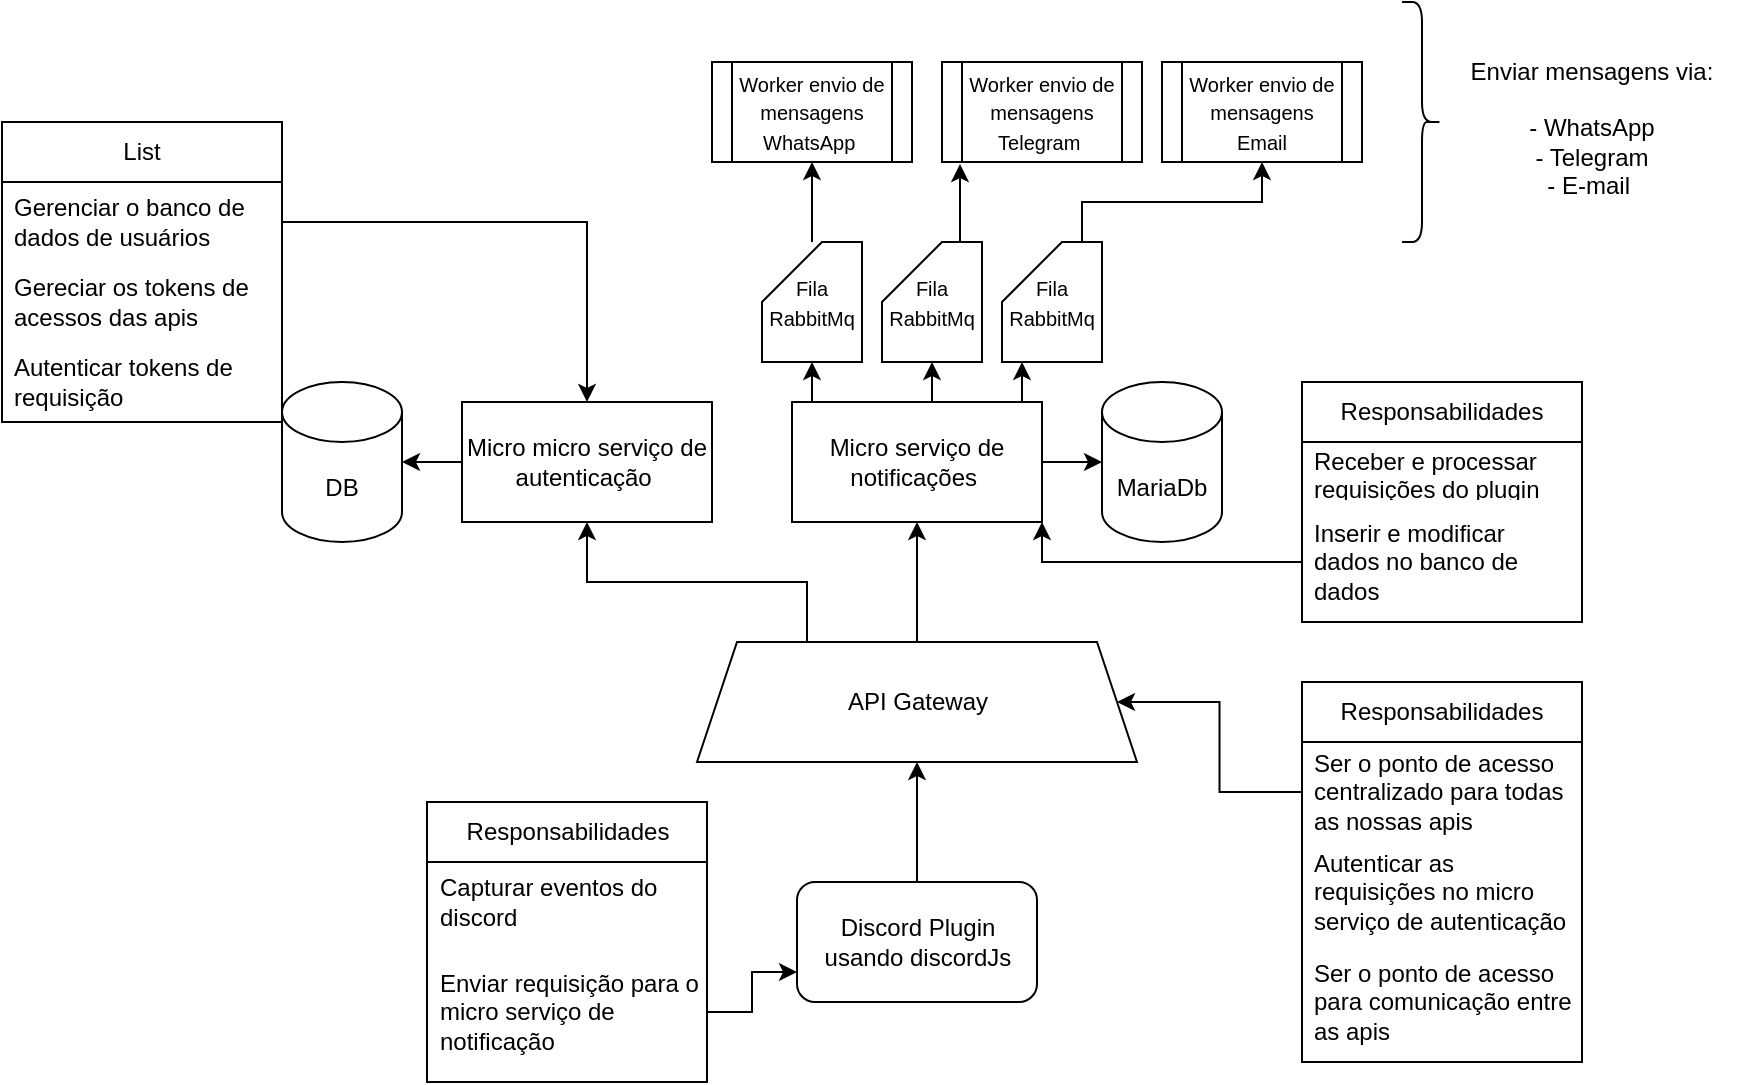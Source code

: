 <mxfile version="24.7.17">
  <diagram name="Page-1" id="2aty4bmN-_ZIGrIbJCNe">
    <mxGraphModel dx="2268" dy="819" grid="1" gridSize="10" guides="1" tooltips="1" connect="1" arrows="1" fold="1" page="1" pageScale="1" pageWidth="850" pageHeight="1100" math="0" shadow="0">
      <root>
        <mxCell id="0" />
        <mxCell id="1" parent="0" />
        <mxCell id="3mUiZ1_jekCTY81mKMmy-31" style="edgeStyle=orthogonalEdgeStyle;rounded=0;orthogonalLoop=1;jettySize=auto;html=1;exitX=0.5;exitY=0;exitDx=0;exitDy=0;entryX=0.5;entryY=1;entryDx=0;entryDy=0;" edge="1" parent="1" source="3mUiZ1_jekCTY81mKMmy-2" target="3mUiZ1_jekCTY81mKMmy-29">
          <mxGeometry relative="1" as="geometry" />
        </mxCell>
        <mxCell id="3mUiZ1_jekCTY81mKMmy-2" value="Discord Plugin usando discordJs" style="rounded=1;whiteSpace=wrap;html=1;" vertex="1" parent="1">
          <mxGeometry x="237.5" y="480" width="120" height="60" as="geometry" />
        </mxCell>
        <mxCell id="3mUiZ1_jekCTY81mKMmy-3" style="edgeStyle=orthogonalEdgeStyle;rounded=0;orthogonalLoop=1;jettySize=auto;html=1;" edge="1" parent="1" source="3mUiZ1_jekCTY81mKMmy-4" target="3mUiZ1_jekCTY81mKMmy-5">
          <mxGeometry relative="1" as="geometry">
            <mxPoint x="420" y="270" as="targetPoint" />
          </mxGeometry>
        </mxCell>
        <mxCell id="3mUiZ1_jekCTY81mKMmy-4" value="Micro serviço de notificações&amp;nbsp;" style="rounded=0;whiteSpace=wrap;html=1;" vertex="1" parent="1">
          <mxGeometry x="235" y="240" width="125" height="60" as="geometry" />
        </mxCell>
        <mxCell id="3mUiZ1_jekCTY81mKMmy-5" value="MariaDb" style="shape=cylinder3;whiteSpace=wrap;html=1;boundedLbl=1;backgroundOutline=1;size=15;" vertex="1" parent="1">
          <mxGeometry x="390" y="230" width="60" height="80" as="geometry" />
        </mxCell>
        <mxCell id="3mUiZ1_jekCTY81mKMmy-6" value="Responsabilidades" style="swimlane;fontStyle=0;childLayout=stackLayout;horizontal=1;startSize=30;horizontalStack=0;resizeParent=1;resizeParentMax=0;resizeLast=0;collapsible=1;marginBottom=0;whiteSpace=wrap;html=1;" vertex="1" parent="1">
          <mxGeometry x="52.5" y="440" width="140" height="140" as="geometry" />
        </mxCell>
        <mxCell id="3mUiZ1_jekCTY81mKMmy-7" value="Capturar eventos do discord" style="text;strokeColor=none;fillColor=none;align=left;verticalAlign=middle;spacingLeft=4;spacingRight=4;overflow=hidden;points=[[0,0.5],[1,0.5]];portConstraint=eastwest;rotatable=0;whiteSpace=wrap;html=1;" vertex="1" parent="3mUiZ1_jekCTY81mKMmy-6">
          <mxGeometry y="30" width="140" height="40" as="geometry" />
        </mxCell>
        <mxCell id="3mUiZ1_jekCTY81mKMmy-8" value="Enviar requisição para o micro serviço de notificação&amp;nbsp;" style="text;strokeColor=none;fillColor=none;align=left;verticalAlign=middle;spacingLeft=4;spacingRight=4;overflow=hidden;points=[[0,0.5],[1,0.5]];portConstraint=eastwest;rotatable=0;whiteSpace=wrap;html=1;" vertex="1" parent="3mUiZ1_jekCTY81mKMmy-6">
          <mxGeometry y="70" width="140" height="70" as="geometry" />
        </mxCell>
        <mxCell id="3mUiZ1_jekCTY81mKMmy-9" style="edgeStyle=orthogonalEdgeStyle;rounded=0;orthogonalLoop=1;jettySize=auto;html=1;exitX=1;exitY=0.5;exitDx=0;exitDy=0;entryX=0;entryY=0.75;entryDx=0;entryDy=0;" edge="1" parent="1" source="3mUiZ1_jekCTY81mKMmy-8" target="3mUiZ1_jekCTY81mKMmy-2">
          <mxGeometry relative="1" as="geometry" />
        </mxCell>
        <mxCell id="3mUiZ1_jekCTY81mKMmy-11" value="Responsabilidades" style="swimlane;fontStyle=0;childLayout=stackLayout;horizontal=1;startSize=30;horizontalStack=0;resizeParent=1;resizeParentMax=0;resizeLast=0;collapsible=1;marginBottom=0;whiteSpace=wrap;html=1;" vertex="1" parent="1">
          <mxGeometry x="490" y="230" width="140" height="120" as="geometry">
            <mxRectangle x="30" y="140" width="140" height="30" as="alternateBounds" />
          </mxGeometry>
        </mxCell>
        <mxCell id="3mUiZ1_jekCTY81mKMmy-12" value="Receber e processar requisições do plugin" style="text;strokeColor=none;fillColor=none;align=left;verticalAlign=middle;spacingLeft=4;spacingRight=4;overflow=hidden;points=[[0,0.5],[1,0.5]];portConstraint=eastwest;rotatable=0;whiteSpace=wrap;html=1;" vertex="1" parent="3mUiZ1_jekCTY81mKMmy-11">
          <mxGeometry y="30" width="140" height="30" as="geometry" />
        </mxCell>
        <mxCell id="3mUiZ1_jekCTY81mKMmy-13" value="Inserir e modificar dados no banco de dados" style="text;strokeColor=none;fillColor=none;align=left;verticalAlign=middle;spacingLeft=4;spacingRight=4;overflow=hidden;points=[[0,0.5],[1,0.5]];portConstraint=eastwest;rotatable=0;whiteSpace=wrap;html=1;" vertex="1" parent="3mUiZ1_jekCTY81mKMmy-11">
          <mxGeometry y="60" width="140" height="60" as="geometry" />
        </mxCell>
        <mxCell id="3mUiZ1_jekCTY81mKMmy-15" style="edgeStyle=orthogonalEdgeStyle;rounded=0;orthogonalLoop=1;jettySize=auto;html=1;entryX=0.5;entryY=1;entryDx=0;entryDy=0;" edge="1" parent="1" source="3mUiZ1_jekCTY81mKMmy-16" target="3mUiZ1_jekCTY81mKMmy-23">
          <mxGeometry relative="1" as="geometry" />
        </mxCell>
        <mxCell id="3mUiZ1_jekCTY81mKMmy-16" value="&lt;font style=&quot;font-size: 10px;&quot;&gt;Fila RabbitMq&lt;/font&gt;" style="shape=card;whiteSpace=wrap;html=1;" vertex="1" parent="1">
          <mxGeometry x="220" y="160" width="50" height="60" as="geometry" />
        </mxCell>
        <mxCell id="3mUiZ1_jekCTY81mKMmy-17" style="edgeStyle=orthogonalEdgeStyle;rounded=0;orthogonalLoop=1;jettySize=auto;html=1;exitX=0.25;exitY=0;exitDx=0;exitDy=0;entryX=0.5;entryY=1;entryDx=0;entryDy=0;entryPerimeter=0;" edge="1" parent="1" source="3mUiZ1_jekCTY81mKMmy-4" target="3mUiZ1_jekCTY81mKMmy-16">
          <mxGeometry relative="1" as="geometry" />
        </mxCell>
        <mxCell id="3mUiZ1_jekCTY81mKMmy-18" value="&lt;font style=&quot;font-size: 10px;&quot;&gt;Fila RabbitMq&lt;/font&gt;" style="shape=card;whiteSpace=wrap;html=1;" vertex="1" parent="1">
          <mxGeometry x="280" y="160" width="50" height="60" as="geometry" />
        </mxCell>
        <mxCell id="3mUiZ1_jekCTY81mKMmy-19" style="edgeStyle=orthogonalEdgeStyle;rounded=0;orthogonalLoop=1;jettySize=auto;html=1;exitX=0.5;exitY=0;exitDx=0;exitDy=0;entryX=0.5;entryY=1;entryDx=0;entryDy=0;entryPerimeter=0;" edge="1" parent="1" source="3mUiZ1_jekCTY81mKMmy-4" target="3mUiZ1_jekCTY81mKMmy-18">
          <mxGeometry relative="1" as="geometry" />
        </mxCell>
        <mxCell id="3mUiZ1_jekCTY81mKMmy-20" style="edgeStyle=orthogonalEdgeStyle;rounded=0;orthogonalLoop=1;jettySize=auto;html=1;exitX=0;exitY=0;exitDx=40;exitDy=0;exitPerimeter=0;entryX=0.5;entryY=1;entryDx=0;entryDy=0;" edge="1" parent="1" source="3mUiZ1_jekCTY81mKMmy-21" target="3mUiZ1_jekCTY81mKMmy-26">
          <mxGeometry relative="1" as="geometry" />
        </mxCell>
        <mxCell id="3mUiZ1_jekCTY81mKMmy-21" value="&lt;font style=&quot;font-size: 10px;&quot;&gt;Fila RabbitMq&lt;/font&gt;" style="shape=card;whiteSpace=wrap;html=1;" vertex="1" parent="1">
          <mxGeometry x="340" y="160" width="50" height="60" as="geometry" />
        </mxCell>
        <mxCell id="3mUiZ1_jekCTY81mKMmy-22" style="edgeStyle=orthogonalEdgeStyle;rounded=0;orthogonalLoop=1;jettySize=auto;html=1;exitX=0.75;exitY=0;exitDx=0;exitDy=0;entryX=0.2;entryY=1;entryDx=0;entryDy=0;entryPerimeter=0;" edge="1" parent="1" source="3mUiZ1_jekCTY81mKMmy-4" target="3mUiZ1_jekCTY81mKMmy-21">
          <mxGeometry relative="1" as="geometry" />
        </mxCell>
        <mxCell id="3mUiZ1_jekCTY81mKMmy-23" value="&lt;font style=&quot;font-size: 10px;&quot;&gt;Worker envio de mensagens WhatsApp&amp;nbsp;&lt;/font&gt;" style="shape=process;whiteSpace=wrap;html=1;backgroundOutline=1;" vertex="1" parent="1">
          <mxGeometry x="195" y="70" width="100" height="50" as="geometry" />
        </mxCell>
        <mxCell id="3mUiZ1_jekCTY81mKMmy-24" value="&lt;font style=&quot;font-size: 10px;&quot;&gt;Worker envio de mensagens Telegram&amp;nbsp;&lt;/font&gt;" style="shape=process;whiteSpace=wrap;html=1;backgroundOutline=1;" vertex="1" parent="1">
          <mxGeometry x="310" y="70" width="100" height="50" as="geometry" />
        </mxCell>
        <mxCell id="3mUiZ1_jekCTY81mKMmy-25" style="edgeStyle=orthogonalEdgeStyle;rounded=0;orthogonalLoop=1;jettySize=auto;html=1;exitX=0;exitY=0;exitDx=40;exitDy=0;exitPerimeter=0;entryX=0.09;entryY=1.02;entryDx=0;entryDy=0;entryPerimeter=0;" edge="1" parent="1" source="3mUiZ1_jekCTY81mKMmy-18" target="3mUiZ1_jekCTY81mKMmy-24">
          <mxGeometry relative="1" as="geometry" />
        </mxCell>
        <mxCell id="3mUiZ1_jekCTY81mKMmy-26" value="&lt;font style=&quot;font-size: 10px;&quot;&gt;Worker envio de mensagens Email&lt;/font&gt;" style="shape=process;whiteSpace=wrap;html=1;backgroundOutline=1;" vertex="1" parent="1">
          <mxGeometry x="420" y="70" width="100" height="50" as="geometry" />
        </mxCell>
        <mxCell id="3mUiZ1_jekCTY81mKMmy-27" value="" style="shape=curlyBracket;whiteSpace=wrap;html=1;rounded=1;flipH=1;labelPosition=right;verticalLabelPosition=middle;align=left;verticalAlign=middle;" vertex="1" parent="1">
          <mxGeometry x="540" y="40" width="20" height="120" as="geometry" />
        </mxCell>
        <mxCell id="3mUiZ1_jekCTY81mKMmy-28" value="Enviar mensagens via:&lt;div&gt;&lt;br&gt;- WhatsApp&lt;/div&gt;&lt;div&gt;- Telegram&lt;br&gt;- E-mail&amp;nbsp;&lt;/div&gt;" style="text;html=1;align=center;verticalAlign=middle;whiteSpace=wrap;rounded=0;" vertex="1" parent="1">
          <mxGeometry x="560" y="70" width="150" height="65" as="geometry" />
        </mxCell>
        <mxCell id="3mUiZ1_jekCTY81mKMmy-36" style="edgeStyle=orthogonalEdgeStyle;rounded=0;orthogonalLoop=1;jettySize=auto;html=1;exitX=0.5;exitY=0;exitDx=0;exitDy=0;entryX=0.5;entryY=1;entryDx=0;entryDy=0;" edge="1" parent="1" source="3mUiZ1_jekCTY81mKMmy-29" target="3mUiZ1_jekCTY81mKMmy-4">
          <mxGeometry relative="1" as="geometry" />
        </mxCell>
        <mxCell id="3mUiZ1_jekCTY81mKMmy-37" style="edgeStyle=orthogonalEdgeStyle;rounded=0;orthogonalLoop=1;jettySize=auto;html=1;exitX=0.25;exitY=0;exitDx=0;exitDy=0;entryX=0.5;entryY=1;entryDx=0;entryDy=0;" edge="1" parent="1" source="3mUiZ1_jekCTY81mKMmy-29" target="3mUiZ1_jekCTY81mKMmy-33">
          <mxGeometry relative="1" as="geometry" />
        </mxCell>
        <mxCell id="3mUiZ1_jekCTY81mKMmy-29" value="API Gateway" style="shape=trapezoid;perimeter=trapezoidPerimeter;whiteSpace=wrap;html=1;fixedSize=1;" vertex="1" parent="1">
          <mxGeometry x="187.5" y="360" width="220" height="60" as="geometry" />
        </mxCell>
        <mxCell id="3mUiZ1_jekCTY81mKMmy-32" style="edgeStyle=orthogonalEdgeStyle;rounded=0;orthogonalLoop=1;jettySize=auto;html=1;exitX=0;exitY=0.5;exitDx=0;exitDy=0;entryX=1;entryY=1;entryDx=0;entryDy=0;" edge="1" parent="1" source="3mUiZ1_jekCTY81mKMmy-13" target="3mUiZ1_jekCTY81mKMmy-4">
          <mxGeometry relative="1" as="geometry" />
        </mxCell>
        <mxCell id="3mUiZ1_jekCTY81mKMmy-33" value="Micro micro serviço de autenticação&amp;nbsp;" style="rounded=0;whiteSpace=wrap;html=1;" vertex="1" parent="1">
          <mxGeometry x="70" y="240" width="125" height="60" as="geometry" />
        </mxCell>
        <mxCell id="3mUiZ1_jekCTY81mKMmy-34" value="DB" style="shape=cylinder3;whiteSpace=wrap;html=1;boundedLbl=1;backgroundOutline=1;size=15;" vertex="1" parent="1">
          <mxGeometry x="-20" y="230" width="60" height="80" as="geometry" />
        </mxCell>
        <mxCell id="3mUiZ1_jekCTY81mKMmy-35" style="edgeStyle=orthogonalEdgeStyle;rounded=0;orthogonalLoop=1;jettySize=auto;html=1;exitX=0;exitY=0.5;exitDx=0;exitDy=0;entryX=1;entryY=0.5;entryDx=0;entryDy=0;entryPerimeter=0;" edge="1" parent="1" source="3mUiZ1_jekCTY81mKMmy-33" target="3mUiZ1_jekCTY81mKMmy-34">
          <mxGeometry relative="1" as="geometry" />
        </mxCell>
        <mxCell id="3mUiZ1_jekCTY81mKMmy-39" value="Responsabilidades" style="swimlane;fontStyle=0;childLayout=stackLayout;horizontal=1;startSize=30;horizontalStack=0;resizeParent=1;resizeParentMax=0;resizeLast=0;collapsible=1;marginBottom=0;whiteSpace=wrap;html=1;" vertex="1" parent="1">
          <mxGeometry x="490" y="380" width="140" height="190" as="geometry" />
        </mxCell>
        <mxCell id="3mUiZ1_jekCTY81mKMmy-40" value="Ser o ponto de acesso centralizado para todas as nossas apis" style="text;strokeColor=none;fillColor=none;align=left;verticalAlign=middle;spacingLeft=4;spacingRight=4;overflow=hidden;points=[[0,0.5],[1,0.5]];portConstraint=eastwest;rotatable=0;whiteSpace=wrap;html=1;" vertex="1" parent="3mUiZ1_jekCTY81mKMmy-39">
          <mxGeometry y="30" width="140" height="50" as="geometry" />
        </mxCell>
        <mxCell id="3mUiZ1_jekCTY81mKMmy-41" value="Autenticar as requisições no micro serviço de autenticação&amp;nbsp;" style="text;strokeColor=none;fillColor=none;align=left;verticalAlign=middle;spacingLeft=4;spacingRight=4;overflow=hidden;points=[[0,0.5],[1,0.5]];portConstraint=eastwest;rotatable=0;whiteSpace=wrap;html=1;" vertex="1" parent="3mUiZ1_jekCTY81mKMmy-39">
          <mxGeometry y="80" width="140" height="50" as="geometry" />
        </mxCell>
        <mxCell id="3mUiZ1_jekCTY81mKMmy-42" value="Ser o ponto de acesso para comunicação entre as apis" style="text;strokeColor=none;fillColor=none;align=left;verticalAlign=middle;spacingLeft=4;spacingRight=4;overflow=hidden;points=[[0,0.5],[1,0.5]];portConstraint=eastwest;rotatable=0;whiteSpace=wrap;html=1;" vertex="1" parent="3mUiZ1_jekCTY81mKMmy-39">
          <mxGeometry y="130" width="140" height="60" as="geometry" />
        </mxCell>
        <mxCell id="3mUiZ1_jekCTY81mKMmy-43" style="edgeStyle=orthogonalEdgeStyle;rounded=0;orthogonalLoop=1;jettySize=auto;html=1;exitX=0;exitY=0.5;exitDx=0;exitDy=0;entryX=1;entryY=0.5;entryDx=0;entryDy=0;" edge="1" parent="1" source="3mUiZ1_jekCTY81mKMmy-40" target="3mUiZ1_jekCTY81mKMmy-29">
          <mxGeometry relative="1" as="geometry" />
        </mxCell>
        <mxCell id="3mUiZ1_jekCTY81mKMmy-44" value="List" style="swimlane;fontStyle=0;childLayout=stackLayout;horizontal=1;startSize=30;horizontalStack=0;resizeParent=1;resizeParentMax=0;resizeLast=0;collapsible=1;marginBottom=0;whiteSpace=wrap;html=1;" vertex="1" parent="1">
          <mxGeometry x="-160" y="100" width="140" height="150" as="geometry" />
        </mxCell>
        <mxCell id="3mUiZ1_jekCTY81mKMmy-45" value="Gerenciar o banco de dados de usuários&amp;nbsp;" style="text;strokeColor=none;fillColor=none;align=left;verticalAlign=middle;spacingLeft=4;spacingRight=4;overflow=hidden;points=[[0,0.5],[1,0.5]];portConstraint=eastwest;rotatable=0;whiteSpace=wrap;html=1;" vertex="1" parent="3mUiZ1_jekCTY81mKMmy-44">
          <mxGeometry y="30" width="140" height="40" as="geometry" />
        </mxCell>
        <mxCell id="3mUiZ1_jekCTY81mKMmy-46" value="Gereciar os tokens de acessos das apis" style="text;strokeColor=none;fillColor=none;align=left;verticalAlign=middle;spacingLeft=4;spacingRight=4;overflow=hidden;points=[[0,0.5],[1,0.5]];portConstraint=eastwest;rotatable=0;whiteSpace=wrap;html=1;" vertex="1" parent="3mUiZ1_jekCTY81mKMmy-44">
          <mxGeometry y="70" width="140" height="40" as="geometry" />
        </mxCell>
        <mxCell id="3mUiZ1_jekCTY81mKMmy-49" value="Autenticar tokens de requisição&amp;nbsp;" style="text;strokeColor=none;fillColor=none;align=left;verticalAlign=middle;spacingLeft=4;spacingRight=4;overflow=hidden;points=[[0,0.5],[1,0.5]];portConstraint=eastwest;rotatable=0;whiteSpace=wrap;html=1;" vertex="1" parent="3mUiZ1_jekCTY81mKMmy-44">
          <mxGeometry y="110" width="140" height="40" as="geometry" />
        </mxCell>
        <mxCell id="3mUiZ1_jekCTY81mKMmy-48" style="edgeStyle=orthogonalEdgeStyle;rounded=0;orthogonalLoop=1;jettySize=auto;html=1;exitX=1;exitY=0.5;exitDx=0;exitDy=0;" edge="1" parent="1" source="3mUiZ1_jekCTY81mKMmy-45" target="3mUiZ1_jekCTY81mKMmy-33">
          <mxGeometry relative="1" as="geometry" />
        </mxCell>
      </root>
    </mxGraphModel>
  </diagram>
</mxfile>
